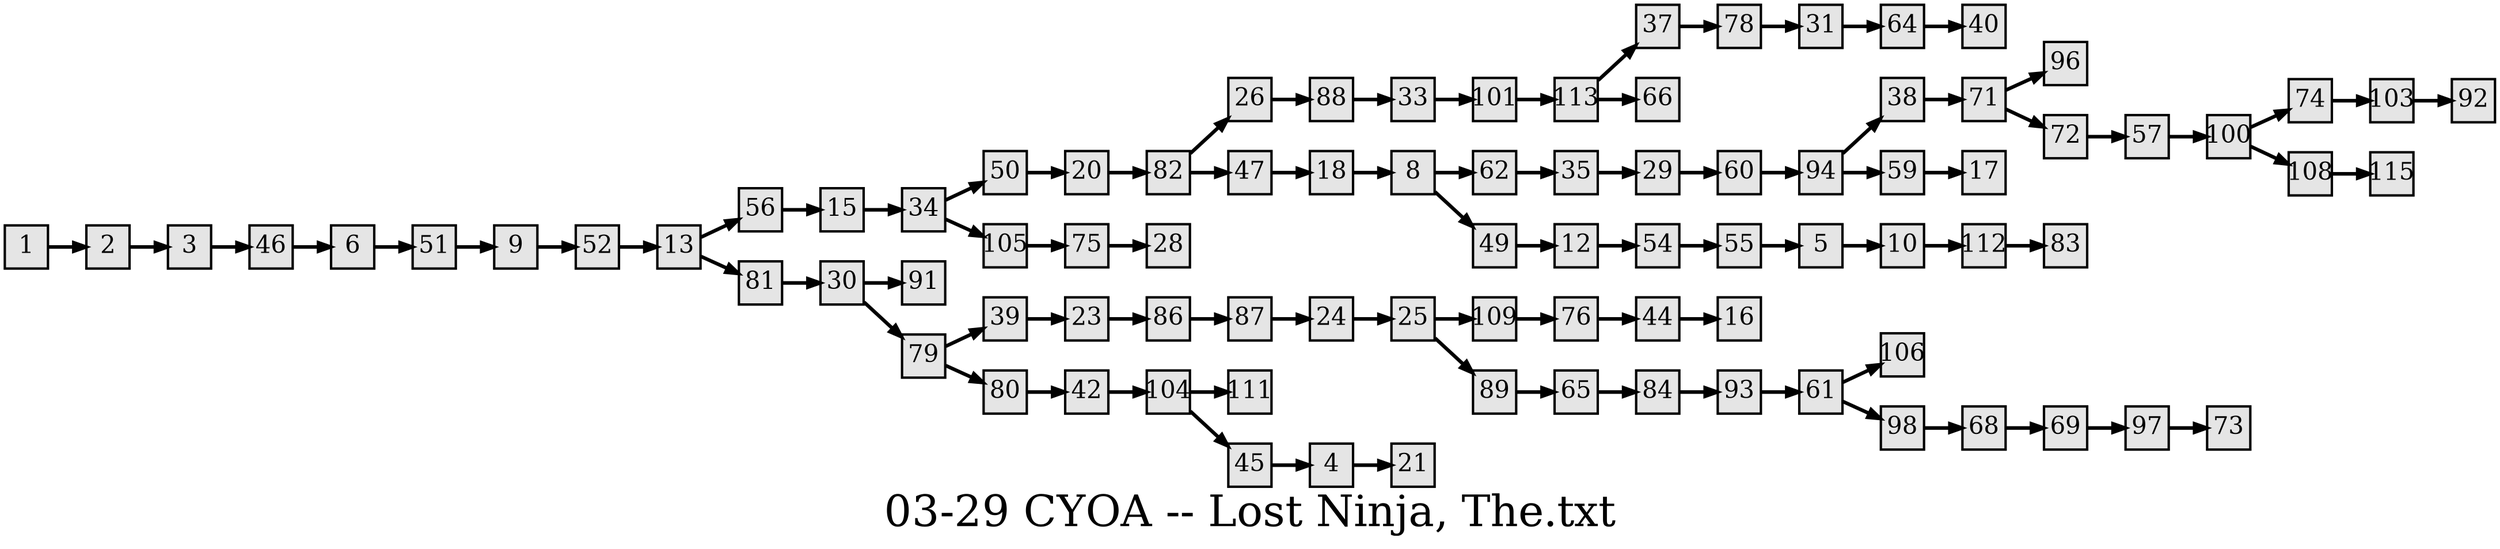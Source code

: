 digraph g{
  graph [ label="03-29 CYOA -- Lost Ninja, The.txt" rankdir=LR, ordering=out, fontsize=36, nodesep="0.35", ranksep="0.45"];
  node  [shape=rect, penwidth=2, fontsize=20, style=filled, fillcolor=grey90, margin="0,0", labelfloat=true, regular=true, fixedsize=true];
  edge  [labelfloat=true, penwidth=3, fontsize=12];

  1 -> 2;
  2 -> 3;
  3 -> 46;
  4 -> 21;
  5 -> 10;
  6 -> 51;
  8 -> 62;
  8 -> 49;
  9 -> 52;
  10 -> 112;
  12 -> 54;
  13 -> 56;
  13 -> 81;
  15 -> 34;
  18 -> 8;
  20 -> 82;
  23 -> 86;
  24 -> 25;
  25 -> 109;
  25 -> 89;
  26 -> 88;
  29 -> 60;
  30 -> 91;
  30 -> 79;
  31 -> 64;
  33 -> 101;
  34 -> 50;
  34 -> 105;
  35 -> 29;
  37 -> 78;
  38 -> 71;
  39 -> 23;
  42 -> 104;
  44 -> 16;
  45 -> 4;
  46 -> 6;
  47 -> 18;
  49 -> 12;
  50 -> 20;
  51 -> 9;
  52 -> 13;
  54 -> 55;
  55 -> 5;
  56 -> 15;
  57 -> 100;
  59 -> 17;
  60 -> 94;
  61 -> 106;
  61 -> 98;
  62 -> 35;
  64 -> 40;
  65 -> 84;
  68 -> 69;
  69 -> 97;
  71 -> 96;
  71 -> 72;
  72 -> 57;
  74 -> 103;
  75 -> 28;
  76 -> 44;
  78 -> 31;
  79 -> 39;
  79 -> 80;
  80 -> 42;
  81 -> 30;
  82 -> 26;
  82 -> 47;
  84 -> 93;
  86 -> 87;
  87 -> 24;
  88 -> 33;
  89 -> 65;
  93 -> 61;
  94 -> 38;
  94 -> 59;
  97 -> 73;
  98 -> 68;
  100 -> 74;
  100 -> 108;
  101 -> 113;
  103 -> 92;
  104 -> 111;
  104 -> 45;
  105 -> 75;
  108 -> 115;
  109 -> 76;
  112 -> 83;
  113 -> 37;
  113 -> 66;
  
}

